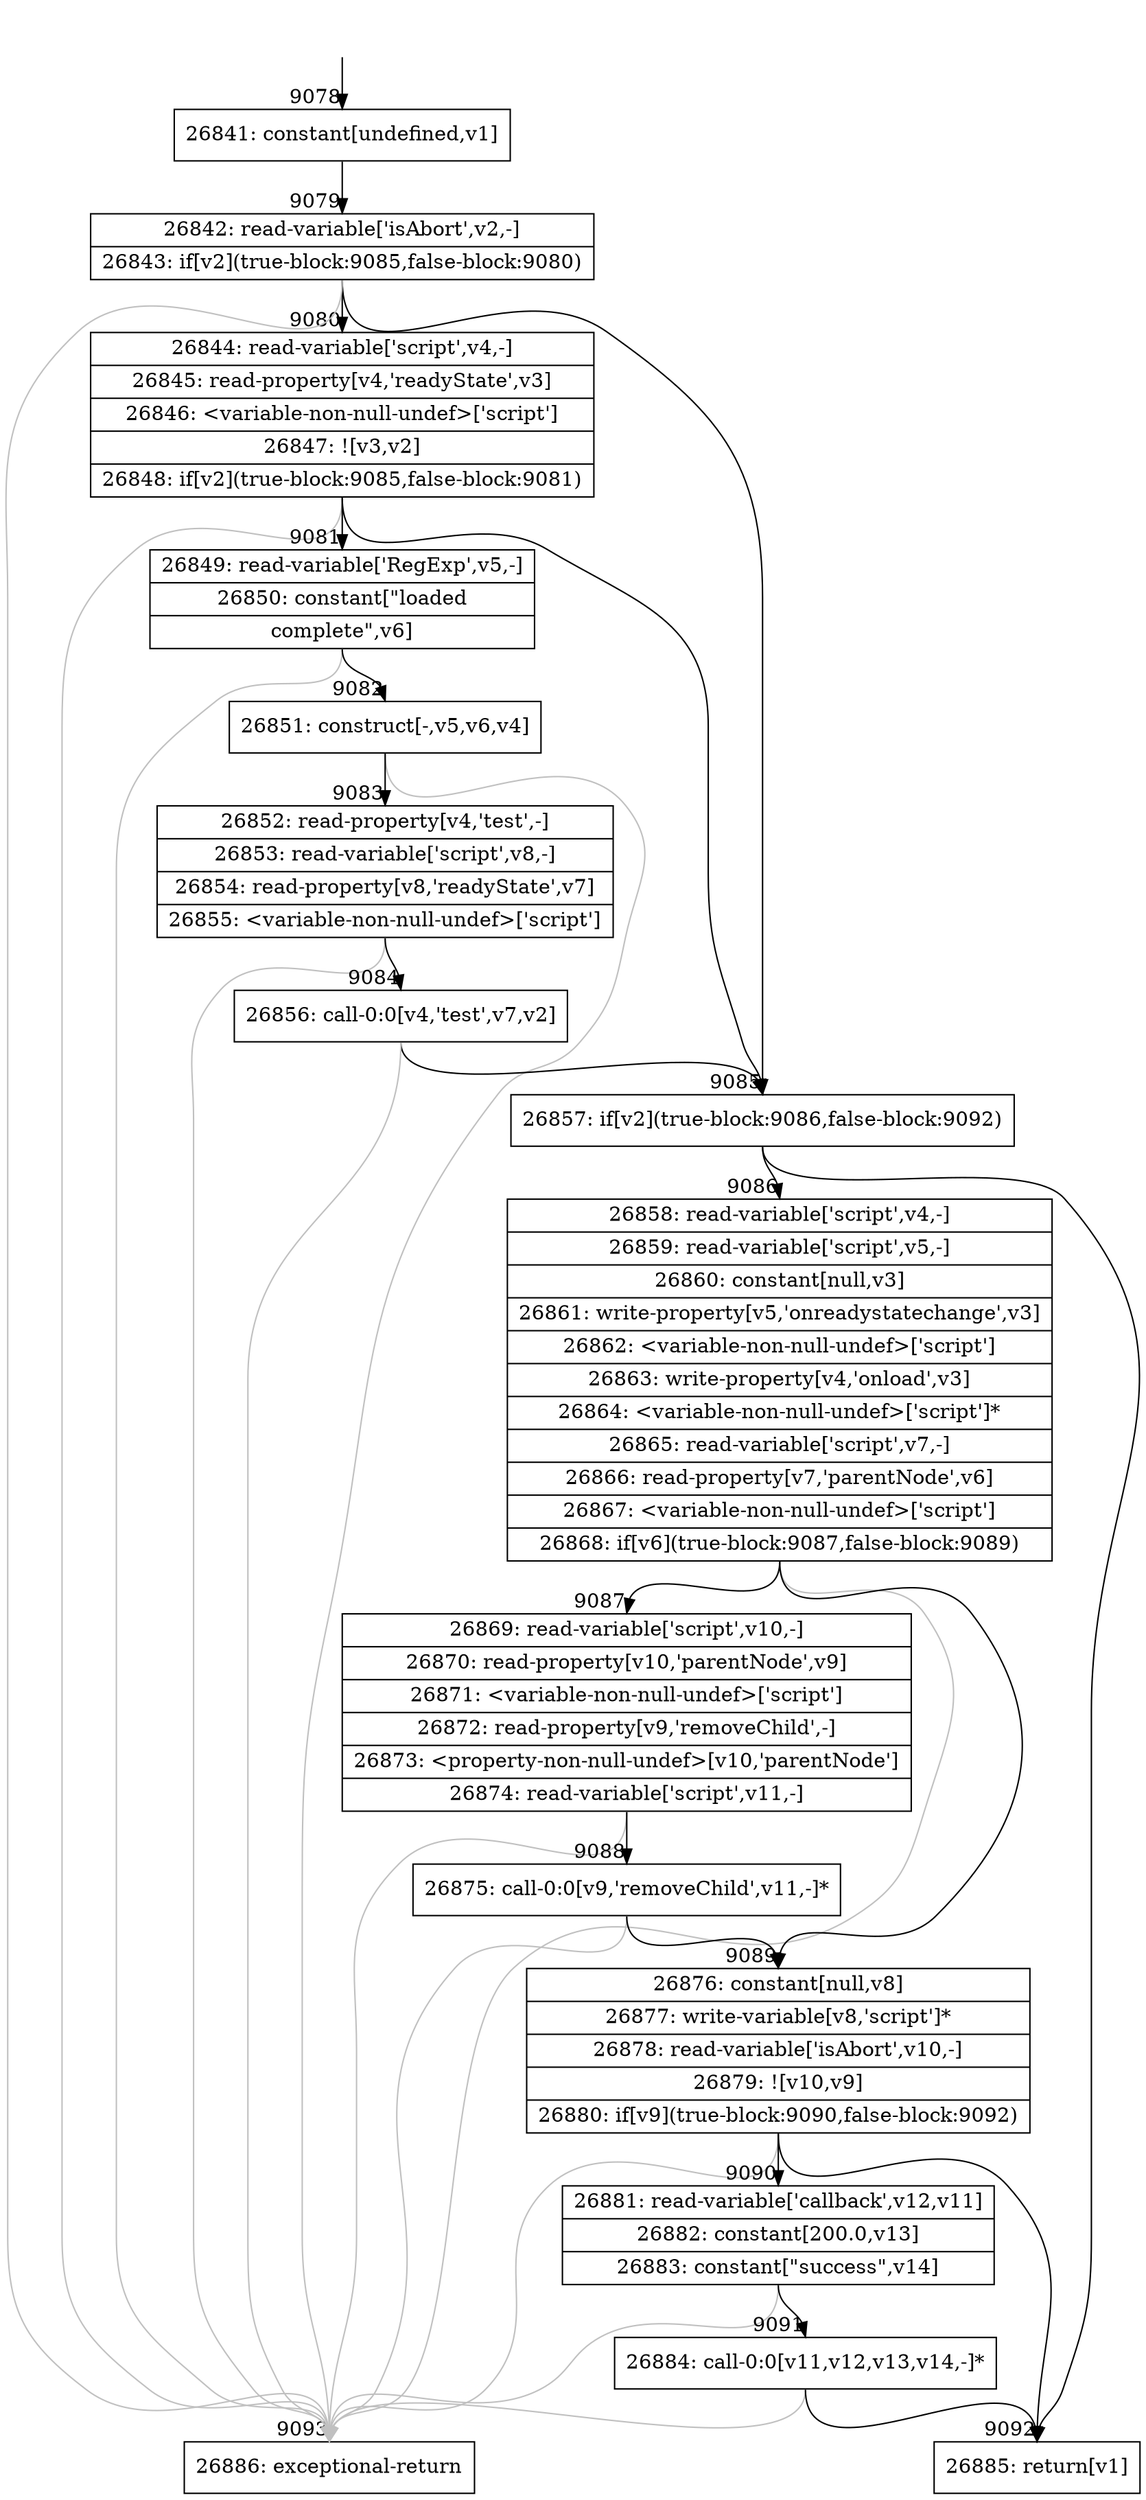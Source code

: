 digraph {
rankdir="TD"
BB_entry563[shape=none,label=""];
BB_entry563 -> BB9078 [tailport=s, headport=n, headlabel="    9078"]
BB9078 [shape=record label="{26841: constant[undefined,v1]}" ] 
BB9078 -> BB9079 [tailport=s, headport=n, headlabel="      9079"]
BB9079 [shape=record label="{26842: read-variable['isAbort',v2,-]|26843: if[v2](true-block:9085,false-block:9080)}" ] 
BB9079 -> BB9085 [tailport=s, headport=n, headlabel="      9085"]
BB9079 -> BB9080 [tailport=s, headport=n, headlabel="      9080"]
BB9079 -> BB9093 [tailport=s, headport=n, color=gray, headlabel="      9093"]
BB9080 [shape=record label="{26844: read-variable['script',v4,-]|26845: read-property[v4,'readyState',v3]|26846: \<variable-non-null-undef\>['script']|26847: ![v3,v2]|26848: if[v2](true-block:9085,false-block:9081)}" ] 
BB9080 -> BB9085 [tailport=s, headport=n]
BB9080 -> BB9081 [tailport=s, headport=n, headlabel="      9081"]
BB9080 -> BB9093 [tailport=s, headport=n, color=gray]
BB9081 [shape=record label="{26849: read-variable['RegExp',v5,-]|26850: constant[\"loaded|complete\",v6]}" ] 
BB9081 -> BB9082 [tailport=s, headport=n, headlabel="      9082"]
BB9081 -> BB9093 [tailport=s, headport=n, color=gray]
BB9082 [shape=record label="{26851: construct[-,v5,v6,v4]}" ] 
BB9082 -> BB9083 [tailport=s, headport=n, headlabel="      9083"]
BB9082 -> BB9093 [tailport=s, headport=n, color=gray]
BB9083 [shape=record label="{26852: read-property[v4,'test',-]|26853: read-variable['script',v8,-]|26854: read-property[v8,'readyState',v7]|26855: \<variable-non-null-undef\>['script']}" ] 
BB9083 -> BB9084 [tailport=s, headport=n, headlabel="      9084"]
BB9083 -> BB9093 [tailport=s, headport=n, color=gray]
BB9084 [shape=record label="{26856: call-0:0[v4,'test',v7,v2]}" ] 
BB9084 -> BB9085 [tailport=s, headport=n]
BB9084 -> BB9093 [tailport=s, headport=n, color=gray]
BB9085 [shape=record label="{26857: if[v2](true-block:9086,false-block:9092)}" ] 
BB9085 -> BB9086 [tailport=s, headport=n, headlabel="      9086"]
BB9085 -> BB9092 [tailport=s, headport=n, headlabel="      9092"]
BB9086 [shape=record label="{26858: read-variable['script',v4,-]|26859: read-variable['script',v5,-]|26860: constant[null,v3]|26861: write-property[v5,'onreadystatechange',v3]|26862: \<variable-non-null-undef\>['script']|26863: write-property[v4,'onload',v3]|26864: \<variable-non-null-undef\>['script']*|26865: read-variable['script',v7,-]|26866: read-property[v7,'parentNode',v6]|26867: \<variable-non-null-undef\>['script']|26868: if[v6](true-block:9087,false-block:9089)}" ] 
BB9086 -> BB9087 [tailport=s, headport=n, headlabel="      9087"]
BB9086 -> BB9089 [tailport=s, headport=n, headlabel="      9089"]
BB9086 -> BB9093 [tailport=s, headport=n, color=gray]
BB9087 [shape=record label="{26869: read-variable['script',v10,-]|26870: read-property[v10,'parentNode',v9]|26871: \<variable-non-null-undef\>['script']|26872: read-property[v9,'removeChild',-]|26873: \<property-non-null-undef\>[v10,'parentNode']|26874: read-variable['script',v11,-]}" ] 
BB9087 -> BB9088 [tailport=s, headport=n, headlabel="      9088"]
BB9087 -> BB9093 [tailport=s, headport=n, color=gray]
BB9088 [shape=record label="{26875: call-0:0[v9,'removeChild',v11,-]*}" ] 
BB9088 -> BB9089 [tailport=s, headport=n]
BB9088 -> BB9093 [tailport=s, headport=n, color=gray]
BB9089 [shape=record label="{26876: constant[null,v8]|26877: write-variable[v8,'script']*|26878: read-variable['isAbort',v10,-]|26879: ![v10,v9]|26880: if[v9](true-block:9090,false-block:9092)}" ] 
BB9089 -> BB9090 [tailport=s, headport=n, headlabel="      9090"]
BB9089 -> BB9092 [tailport=s, headport=n]
BB9089 -> BB9093 [tailport=s, headport=n, color=gray]
BB9090 [shape=record label="{26881: read-variable['callback',v12,v11]|26882: constant[200.0,v13]|26883: constant[\"success\",v14]}" ] 
BB9090 -> BB9091 [tailport=s, headport=n, headlabel="      9091"]
BB9090 -> BB9093 [tailport=s, headport=n, color=gray]
BB9091 [shape=record label="{26884: call-0:0[v11,v12,v13,v14,-]*}" ] 
BB9091 -> BB9092 [tailport=s, headport=n]
BB9091 -> BB9093 [tailport=s, headport=n, color=gray]
BB9092 [shape=record label="{26885: return[v1]}" ] 
BB9093 [shape=record label="{26886: exceptional-return}" ] 
}
